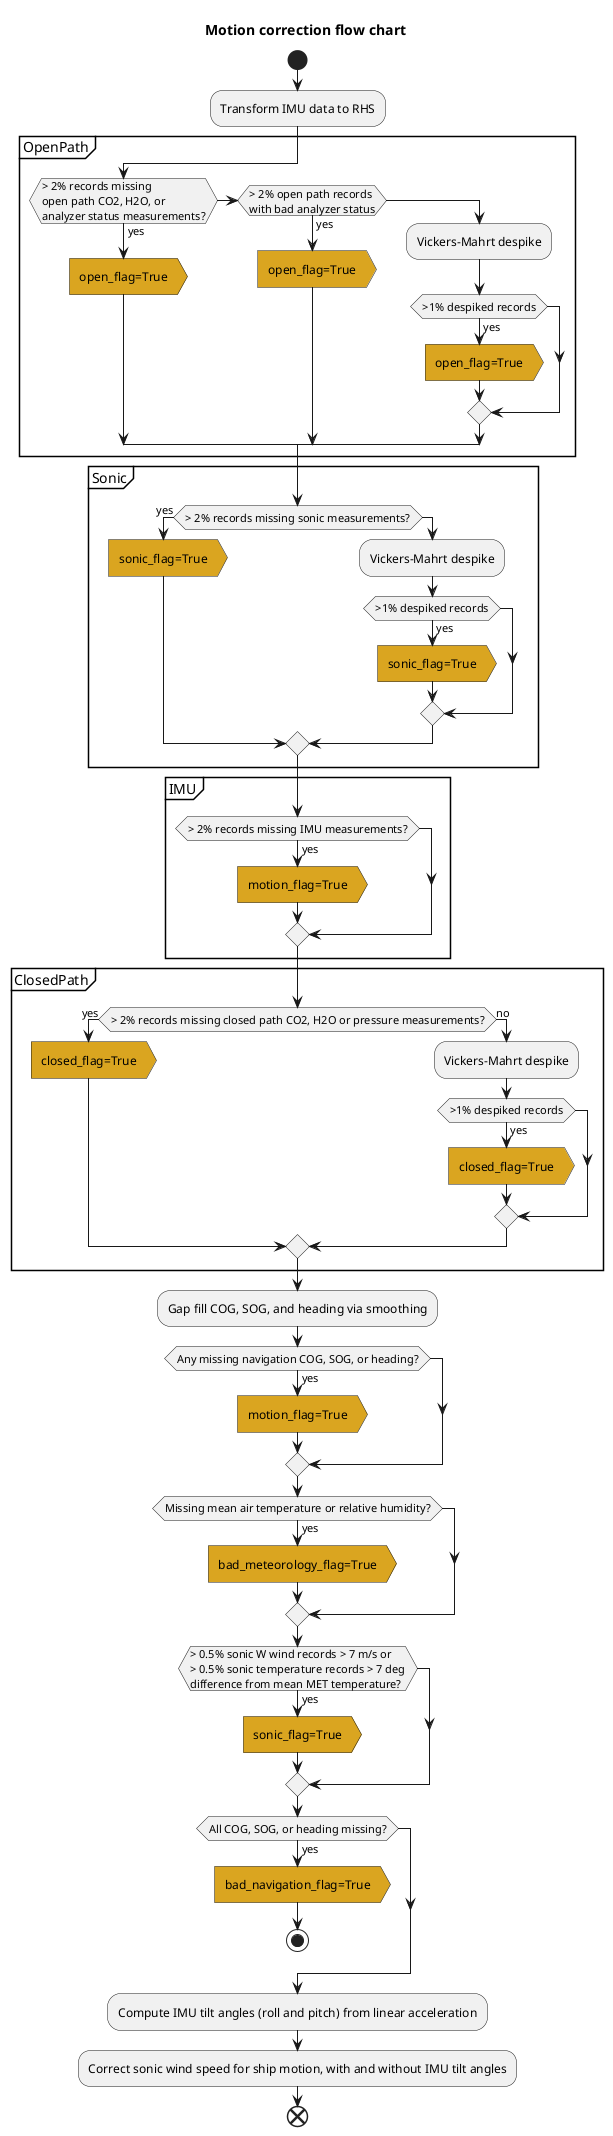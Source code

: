 @startuml
start
title Motion correction flow chart
:Transform IMU data to RHS;
partition OpenPath {
if (> 2% records missing
open path CO2, H2O, or
analyzer status measurements?) then (yes)
  #GoldenRod:open_flag=True>
elseif (> 2% open path records
with bad analyzer status) then (yes)
  #GoldenRod:open_flag=True>
else
  :Vickers-Mahrt despike;
  if (>1% despiked records) then (yes)
  #GoldenRod:open_flag=True>
  endif
endif
}
partition Sonic {
if (> 2% records missing sonic measurements?) then (yes)
  #GoldenRod:sonic_flag=True>
else
  :Vickers-Mahrt despike;
  if (>1% despiked records) then (yes)
  #GoldenRod:sonic_flag=True>
  endif
endif
}
partition IMU {
if (> 2% records missing IMU measurements?) then (yes)
  #GoldenRod:motion_flag=True>
endif
}
partition ClosedPath {
if (> 2% records missing closed path CO2, H2O or pressure measurements?) then (yes)
  #GoldenRod:closed_flag=True>
else (no)
  :Vickers-Mahrt despike;
  if (>1% despiked records) then (yes)
  #GoldenRod:closed_flag=True>
  endif
endif
}
:Gap fill COG, SOG, and heading via smoothing;
if (Any missing navigation COG, SOG, or heading?) then (yes)
  #GoldenRod:motion_flag=True>
endif
if (Missing mean air temperature or relative humidity?) then (yes)
  #GoldenRod:bad_meteorology_flag=True>
endif
if (> 0.5% sonic W wind records > 7 m/s or
> 0.5% sonic temperature records > 7 deg
difference from mean MET temperature?) then (yes)
  #GoldenRod:sonic_flag=True>
endif
if (All COG, SOG, or heading missing?) then (yes)
  #GoldenRod:bad_navigation_flag=True>
  stop
endif
:Compute IMU tilt angles (roll and pitch) from linear acceleration;
:Correct sonic wind speed for ship motion, with and without IMU tilt angles;
end
@enduml
